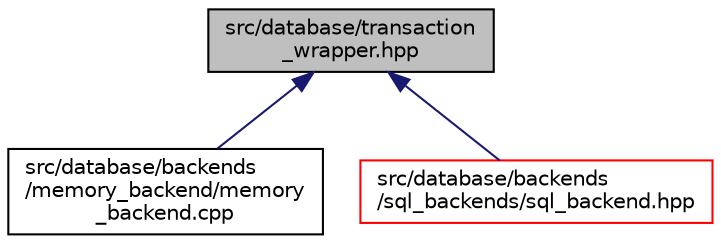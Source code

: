 digraph "src/database/transaction_wrapper.hpp"
{
 // LATEX_PDF_SIZE
  edge [fontname="Helvetica",fontsize="10",labelfontname="Helvetica",labelfontsize="10"];
  node [fontname="Helvetica",fontsize="10",shape=record];
  Node1 [label="src/database/transaction\l_wrapper.hpp",height=0.2,width=0.4,color="black", fillcolor="grey75", style="filled", fontcolor="black",tooltip=" "];
  Node1 -> Node2 [dir="back",color="midnightblue",fontsize="10",style="solid",fontname="Helvetica"];
  Node2 [label="src/database/backends\l/memory_backend/memory\l_backend.cpp",height=0.2,width=0.4,color="black", fillcolor="white", style="filled",URL="$memory__backend_8cpp.html",tooltip=" "];
  Node1 -> Node3 [dir="back",color="midnightblue",fontsize="10",style="solid",fontname="Helvetica"];
  Node3 [label="src/database/backends\l/sql_backends/sql_backend.hpp",height=0.2,width=0.4,color="red", fillcolor="white", style="filled",URL="$sql__backend_8hpp.html",tooltip=" "];
}
